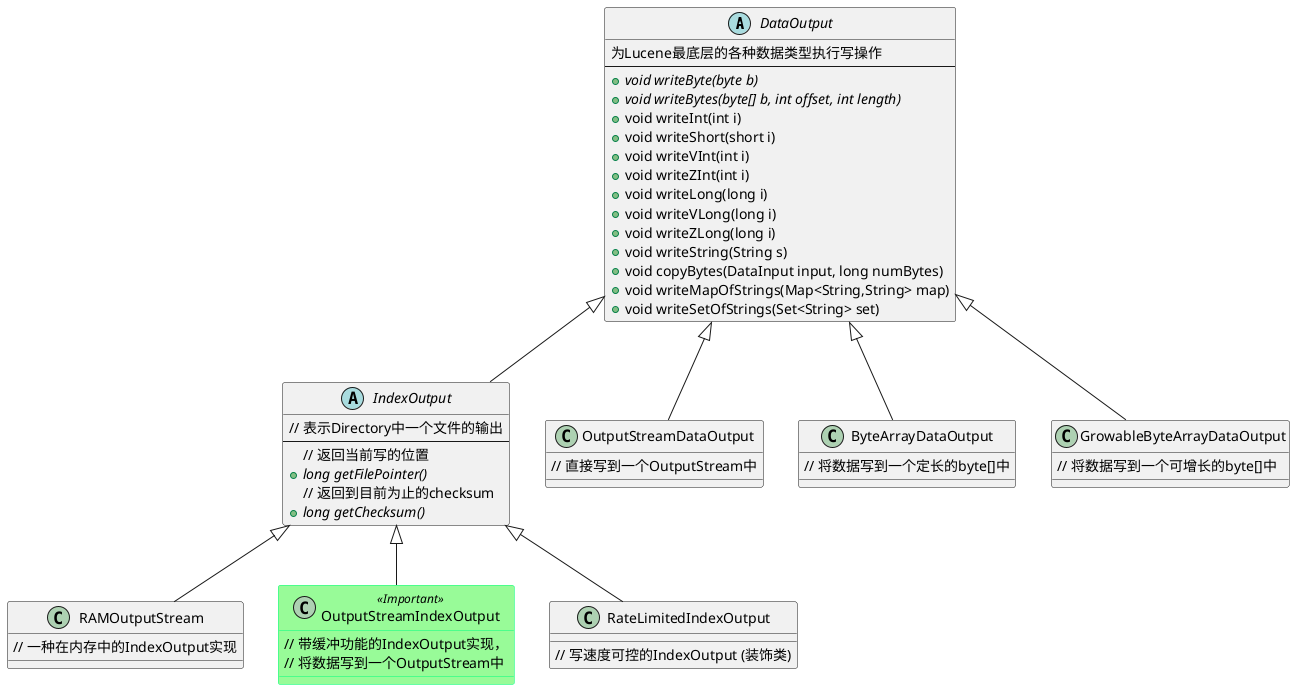 @startuml
skinparam class{
    BackgroundColor<<Important>> PaleGreen
    BorderColor<<Important>> SpringGreen
}

abstract class DataOutput{
    为Lucene最底层的各种数据类型执行写操作
    --
    +{abstract} void writeByte(byte b)
    +{abstract} void writeBytes(byte[] b, int offset, int length)
    +void writeInt(int i)
    +void writeShort(short i)
    +void writeVInt(int i)
    +void writeZInt(int i)
    +void writeLong(long i)
    +void writeVLong(long i)
    +void writeZLong(long i)
    +void writeString(String s)
    +void copyBytes(DataInput input, long numBytes)
    +void writeMapOfStrings(Map<String,String> map)
    +void writeSetOfStrings(Set<String> set)
}

abstract class IndexOutput extends DataOutput{
    // 表示Directory中一个文件的输出
    ---
    // 返回当前写的位置
    +{abstract} long getFilePointer()
    // 返回到目前为止的checksum
    +{abstract} long getChecksum()
}

class RAMOutputStream extends IndexOutput{
    // 一种在内存中的IndexOutput实现
}

class OutputStreamIndexOutput<<Important>> extends IndexOutput{
    // 带缓冲功能的IndexOutput实现，
    // 将数据写到一个OutputStream中
}

class RateLimitedIndexOutput extends IndexOutput{
    // 写速度可控的IndexOutput (装饰类)
}

class OutputStreamDataOutput extends DataOutput{
    // 直接写到一个OutputStream中
}

class ByteArrayDataOutput extends DataOutput{
    // 将数据写到一个定长的byte[]中
}

class GrowableByteArrayDataOutput extends DataOutput{
    // 将数据写到一个可增长的byte[]中
}

@enduml
